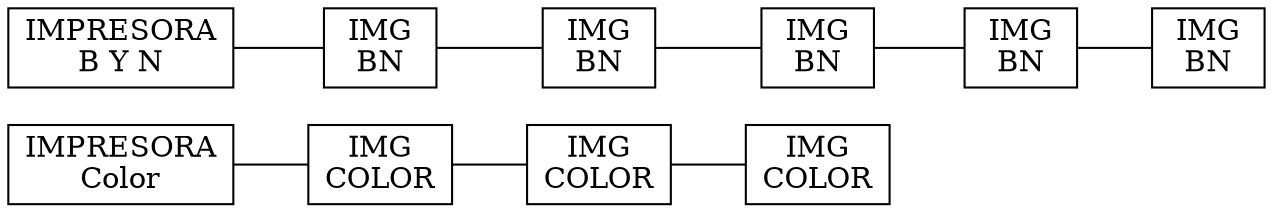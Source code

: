 digraph colaImpresoras {
node[shape=box]
edge[arrowhead=none]
0 [label="IMPRESORA\nColor"]
1 [label="IMG\nCOLOR"]
2 [label="IMG\nCOLOR"]
3 [label="IMG\nCOLOR"]
4 [label="IMPRESORA\nB Y N"]
5 [label="IMG\nBN"]
6 [label="IMG\nBN"]
7 [label="IMG\nBN"]
8 [label="IMG\nBN"]
9 [label="IMG\nBN"]
0->1
1->2
2->3
4->5
5->6
6->7
7->8
8->9
{rank=same; 0; 4}
rankdir=LR
}